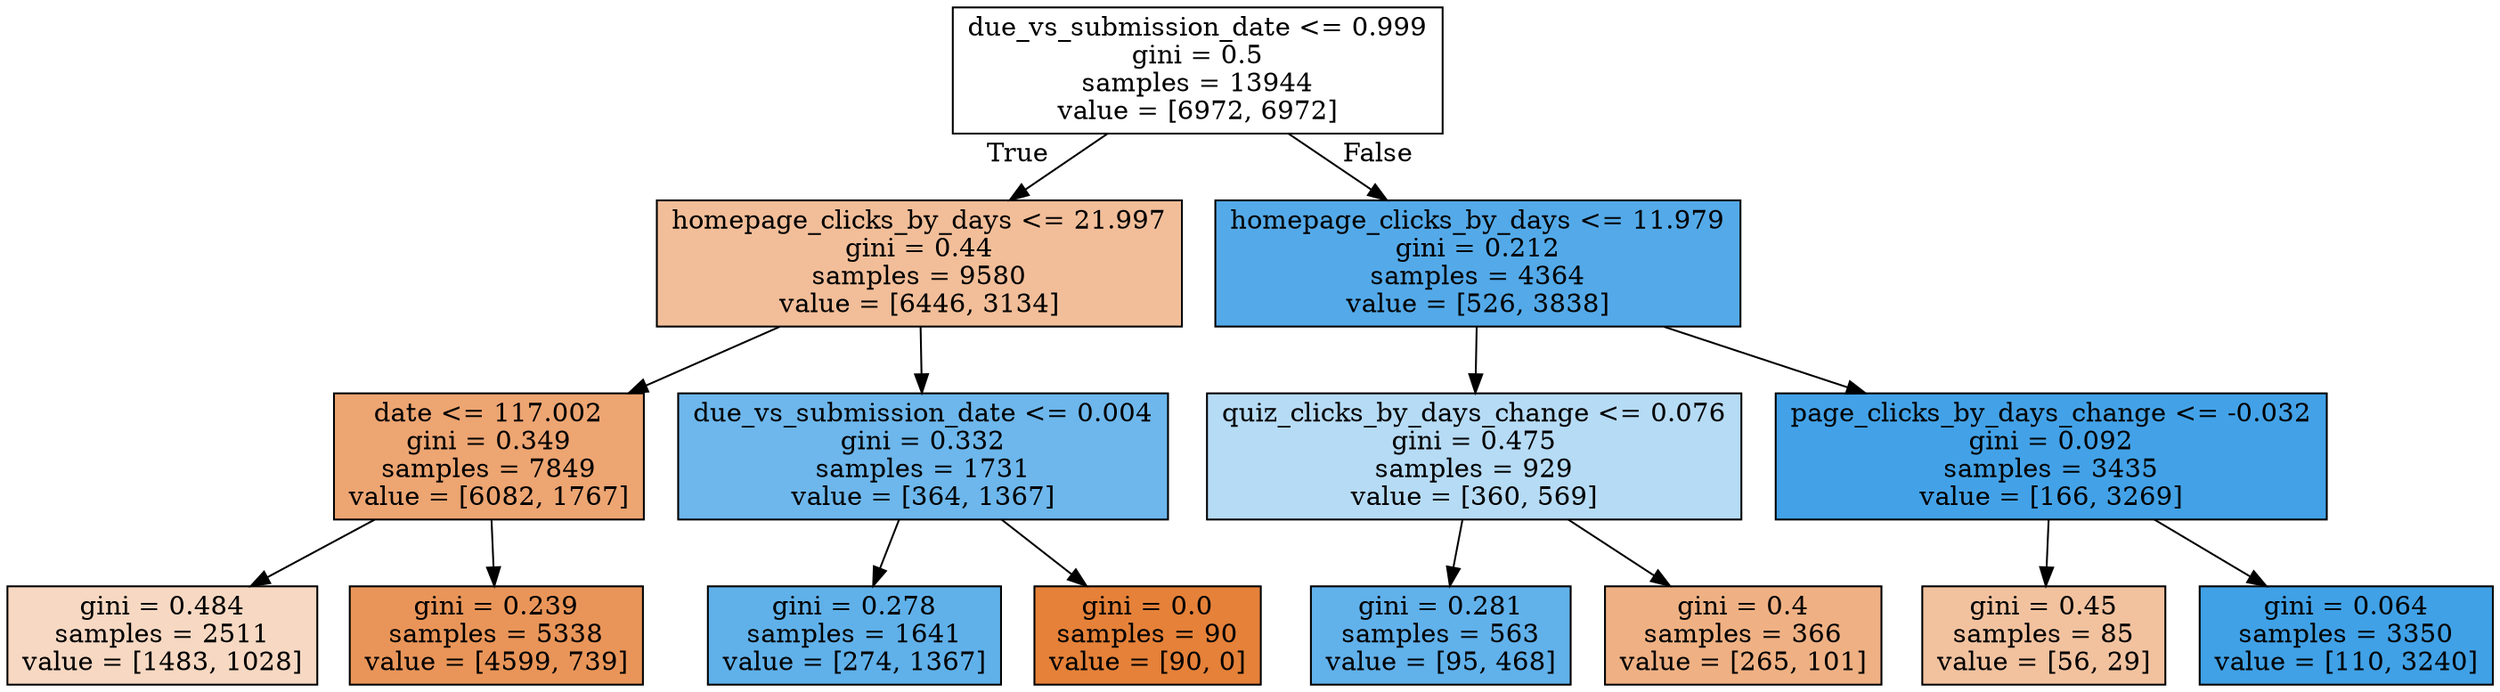 digraph Tree {
node [shape=box, style="filled", color="black"] ;
0 [label="due_vs_submission_date <= 0.999\ngini = 0.5\nsamples = 13944\nvalue = [6972, 6972]", fillcolor="#e5813900"] ;
1 [label="homepage_clicks_by_days <= 21.997\ngini = 0.44\nsamples = 9580\nvalue = [6446, 3134]", fillcolor="#e5813983"] ;
0 -> 1 [labeldistance=2.5, labelangle=45, headlabel="True"] ;
2 [label="date <= 117.002\ngini = 0.349\nsamples = 7849\nvalue = [6082, 1767]", fillcolor="#e58139b5"] ;
1 -> 2 ;
3 [label="gini = 0.484\nsamples = 2511\nvalue = [1483, 1028]", fillcolor="#e581394e"] ;
2 -> 3 ;
4 [label="gini = 0.239\nsamples = 5338\nvalue = [4599, 739]", fillcolor="#e58139d6"] ;
2 -> 4 ;
5 [label="due_vs_submission_date <= 0.004\ngini = 0.332\nsamples = 1731\nvalue = [364, 1367]", fillcolor="#399de5bb"] ;
1 -> 5 ;
6 [label="gini = 0.278\nsamples = 1641\nvalue = [274, 1367]", fillcolor="#399de5cc"] ;
5 -> 6 ;
7 [label="gini = 0.0\nsamples = 90\nvalue = [90, 0]", fillcolor="#e58139ff"] ;
5 -> 7 ;
8 [label="homepage_clicks_by_days <= 11.979\ngini = 0.212\nsamples = 4364\nvalue = [526, 3838]", fillcolor="#399de5dc"] ;
0 -> 8 [labeldistance=2.5, labelangle=-45, headlabel="False"] ;
9 [label="quiz_clicks_by_days_change <= 0.076\ngini = 0.475\nsamples = 929\nvalue = [360, 569]", fillcolor="#399de55e"] ;
8 -> 9 ;
10 [label="gini = 0.281\nsamples = 563\nvalue = [95, 468]", fillcolor="#399de5cb"] ;
9 -> 10 ;
11 [label="gini = 0.4\nsamples = 366\nvalue = [265, 101]", fillcolor="#e581399e"] ;
9 -> 11 ;
12 [label="page_clicks_by_days_change <= -0.032\ngini = 0.092\nsamples = 3435\nvalue = [166, 3269]", fillcolor="#399de5f2"] ;
8 -> 12 ;
13 [label="gini = 0.45\nsamples = 85\nvalue = [56, 29]", fillcolor="#e581397b"] ;
12 -> 13 ;
14 [label="gini = 0.064\nsamples = 3350\nvalue = [110, 3240]", fillcolor="#399de5f6"] ;
12 -> 14 ;
}